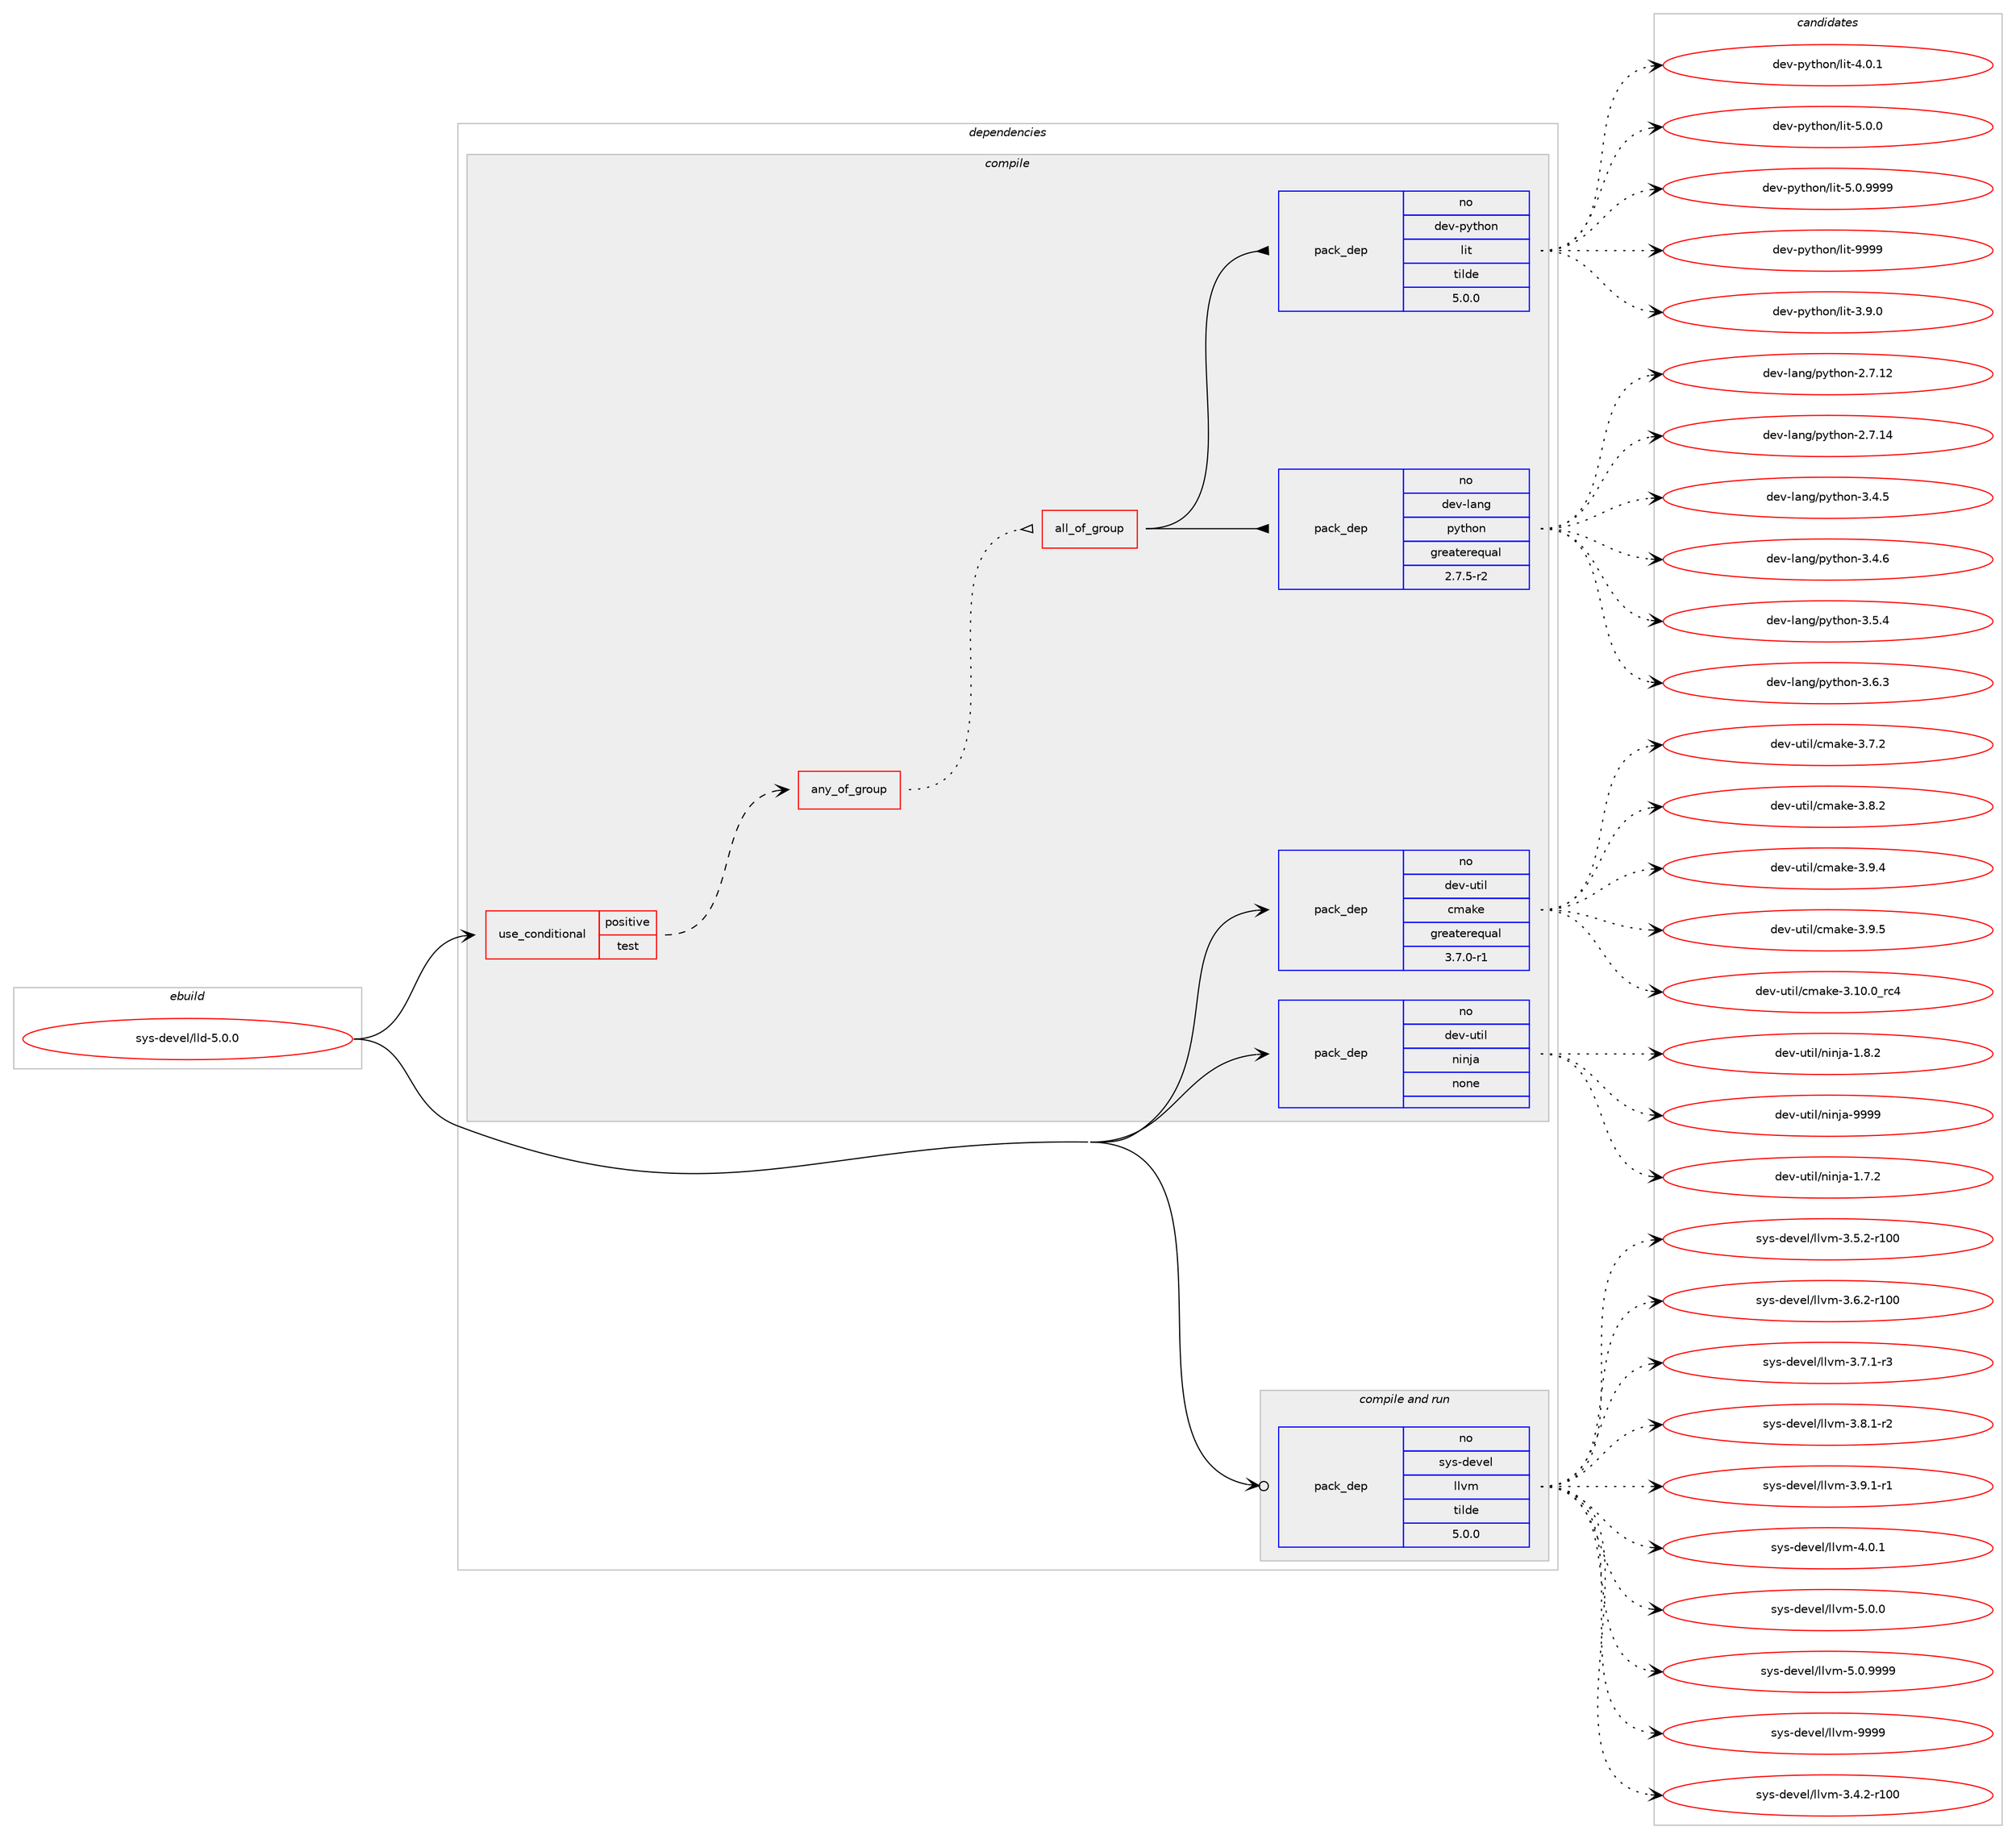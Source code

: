digraph prolog {

# *************
# Graph options
# *************

newrank=true;
concentrate=true;
compound=true;
graph [rankdir=LR,fontname=Helvetica,fontsize=10,ranksep=1.5];#, ranksep=2.5, nodesep=0.2];
edge  [arrowhead=vee];
node  [fontname=Helvetica,fontsize=10];

# **********
# The ebuild
# **********

subgraph cluster_leftcol {
color=gray;
rank=same;
label=<<i>ebuild</i>>;
id [label="sys-devel/lld-5.0.0", color=red, width=4, href="../sys-devel/lld-5.0.0.svg"];
}

# ****************
# The dependencies
# ****************

subgraph cluster_midcol {
color=gray;
label=<<i>dependencies</i>>;
subgraph cluster_compile {
fillcolor="#eeeeee";
style=filled;
label=<<i>compile</i>>;
subgraph cond116240 {
dependency485128 [label=<<TABLE BORDER="0" CELLBORDER="1" CELLSPACING="0" CELLPADDING="4"><TR><TD ROWSPAN="3" CELLPADDING="10">use_conditional</TD></TR><TR><TD>positive</TD></TR><TR><TD>test</TD></TR></TABLE>>, shape=none, color=red];
subgraph any8155 {
dependency485129 [label=<<TABLE BORDER="0" CELLBORDER="1" CELLSPACING="0" CELLPADDING="4"><TR><TD CELLPADDING="10">any_of_group</TD></TR></TABLE>>, shape=none, color=red];subgraph all288 {
dependency485130 [label=<<TABLE BORDER="0" CELLBORDER="1" CELLSPACING="0" CELLPADDING="4"><TR><TD CELLPADDING="10">all_of_group</TD></TR></TABLE>>, shape=none, color=red];subgraph pack360448 {
dependency485131 [label=<<TABLE BORDER="0" CELLBORDER="1" CELLSPACING="0" CELLPADDING="4" WIDTH="220"><TR><TD ROWSPAN="6" CELLPADDING="30">pack_dep</TD></TR><TR><TD WIDTH="110">no</TD></TR><TR><TD>dev-lang</TD></TR><TR><TD>python</TD></TR><TR><TD>greaterequal</TD></TR><TR><TD>2.7.5-r2</TD></TR></TABLE>>, shape=none, color=blue];
}
dependency485130:e -> dependency485131:w [weight=20,style="solid",arrowhead="inv"];
subgraph pack360449 {
dependency485132 [label=<<TABLE BORDER="0" CELLBORDER="1" CELLSPACING="0" CELLPADDING="4" WIDTH="220"><TR><TD ROWSPAN="6" CELLPADDING="30">pack_dep</TD></TR><TR><TD WIDTH="110">no</TD></TR><TR><TD>dev-python</TD></TR><TR><TD>lit</TD></TR><TR><TD>tilde</TD></TR><TR><TD>5.0.0</TD></TR></TABLE>>, shape=none, color=blue];
}
dependency485130:e -> dependency485132:w [weight=20,style="solid",arrowhead="inv"];
}
dependency485129:e -> dependency485130:w [weight=20,style="dotted",arrowhead="oinv"];
}
dependency485128:e -> dependency485129:w [weight=20,style="dashed",arrowhead="vee"];
}
id:e -> dependency485128:w [weight=20,style="solid",arrowhead="vee"];
subgraph pack360450 {
dependency485133 [label=<<TABLE BORDER="0" CELLBORDER="1" CELLSPACING="0" CELLPADDING="4" WIDTH="220"><TR><TD ROWSPAN="6" CELLPADDING="30">pack_dep</TD></TR><TR><TD WIDTH="110">no</TD></TR><TR><TD>dev-util</TD></TR><TR><TD>cmake</TD></TR><TR><TD>greaterequal</TD></TR><TR><TD>3.7.0-r1</TD></TR></TABLE>>, shape=none, color=blue];
}
id:e -> dependency485133:w [weight=20,style="solid",arrowhead="vee"];
subgraph pack360451 {
dependency485134 [label=<<TABLE BORDER="0" CELLBORDER="1" CELLSPACING="0" CELLPADDING="4" WIDTH="220"><TR><TD ROWSPAN="6" CELLPADDING="30">pack_dep</TD></TR><TR><TD WIDTH="110">no</TD></TR><TR><TD>dev-util</TD></TR><TR><TD>ninja</TD></TR><TR><TD>none</TD></TR><TR><TD></TD></TR></TABLE>>, shape=none, color=blue];
}
id:e -> dependency485134:w [weight=20,style="solid",arrowhead="vee"];
}
subgraph cluster_compileandrun {
fillcolor="#eeeeee";
style=filled;
label=<<i>compile and run</i>>;
subgraph pack360452 {
dependency485135 [label=<<TABLE BORDER="0" CELLBORDER="1" CELLSPACING="0" CELLPADDING="4" WIDTH="220"><TR><TD ROWSPAN="6" CELLPADDING="30">pack_dep</TD></TR><TR><TD WIDTH="110">no</TD></TR><TR><TD>sys-devel</TD></TR><TR><TD>llvm</TD></TR><TR><TD>tilde</TD></TR><TR><TD>5.0.0</TD></TR></TABLE>>, shape=none, color=blue];
}
id:e -> dependency485135:w [weight=20,style="solid",arrowhead="odotvee"];
}
subgraph cluster_run {
fillcolor="#eeeeee";
style=filled;
label=<<i>run</i>>;
}
}

# **************
# The candidates
# **************

subgraph cluster_choices {
rank=same;
color=gray;
label=<<i>candidates</i>>;

subgraph choice360448 {
color=black;
nodesep=1;
choice10010111845108971101034711212111610411111045504655464950 [label="dev-lang/python-2.7.12", color=red, width=4,href="../dev-lang/python-2.7.12.svg"];
choice10010111845108971101034711212111610411111045504655464952 [label="dev-lang/python-2.7.14", color=red, width=4,href="../dev-lang/python-2.7.14.svg"];
choice100101118451089711010347112121116104111110455146524653 [label="dev-lang/python-3.4.5", color=red, width=4,href="../dev-lang/python-3.4.5.svg"];
choice100101118451089711010347112121116104111110455146524654 [label="dev-lang/python-3.4.6", color=red, width=4,href="../dev-lang/python-3.4.6.svg"];
choice100101118451089711010347112121116104111110455146534652 [label="dev-lang/python-3.5.4", color=red, width=4,href="../dev-lang/python-3.5.4.svg"];
choice100101118451089711010347112121116104111110455146544651 [label="dev-lang/python-3.6.3", color=red, width=4,href="../dev-lang/python-3.6.3.svg"];
dependency485131:e -> choice10010111845108971101034711212111610411111045504655464950:w [style=dotted,weight="100"];
dependency485131:e -> choice10010111845108971101034711212111610411111045504655464952:w [style=dotted,weight="100"];
dependency485131:e -> choice100101118451089711010347112121116104111110455146524653:w [style=dotted,weight="100"];
dependency485131:e -> choice100101118451089711010347112121116104111110455146524654:w [style=dotted,weight="100"];
dependency485131:e -> choice100101118451089711010347112121116104111110455146534652:w [style=dotted,weight="100"];
dependency485131:e -> choice100101118451089711010347112121116104111110455146544651:w [style=dotted,weight="100"];
}
subgraph choice360449 {
color=black;
nodesep=1;
choice1001011184511212111610411111047108105116455146574648 [label="dev-python/lit-3.9.0", color=red, width=4,href="../dev-python/lit-3.9.0.svg"];
choice1001011184511212111610411111047108105116455246484649 [label="dev-python/lit-4.0.1", color=red, width=4,href="../dev-python/lit-4.0.1.svg"];
choice1001011184511212111610411111047108105116455346484648 [label="dev-python/lit-5.0.0", color=red, width=4,href="../dev-python/lit-5.0.0.svg"];
choice1001011184511212111610411111047108105116455346484657575757 [label="dev-python/lit-5.0.9999", color=red, width=4,href="../dev-python/lit-5.0.9999.svg"];
choice10010111845112121116104111110471081051164557575757 [label="dev-python/lit-9999", color=red, width=4,href="../dev-python/lit-9999.svg"];
dependency485132:e -> choice1001011184511212111610411111047108105116455146574648:w [style=dotted,weight="100"];
dependency485132:e -> choice1001011184511212111610411111047108105116455246484649:w [style=dotted,weight="100"];
dependency485132:e -> choice1001011184511212111610411111047108105116455346484648:w [style=dotted,weight="100"];
dependency485132:e -> choice1001011184511212111610411111047108105116455346484657575757:w [style=dotted,weight="100"];
dependency485132:e -> choice10010111845112121116104111110471081051164557575757:w [style=dotted,weight="100"];
}
subgraph choice360450 {
color=black;
nodesep=1;
choice1001011184511711610510847991099710710145514649484648951149952 [label="dev-util/cmake-3.10.0_rc4", color=red, width=4,href="../dev-util/cmake-3.10.0_rc4.svg"];
choice10010111845117116105108479910997107101455146554650 [label="dev-util/cmake-3.7.2", color=red, width=4,href="../dev-util/cmake-3.7.2.svg"];
choice10010111845117116105108479910997107101455146564650 [label="dev-util/cmake-3.8.2", color=red, width=4,href="../dev-util/cmake-3.8.2.svg"];
choice10010111845117116105108479910997107101455146574652 [label="dev-util/cmake-3.9.4", color=red, width=4,href="../dev-util/cmake-3.9.4.svg"];
choice10010111845117116105108479910997107101455146574653 [label="dev-util/cmake-3.9.5", color=red, width=4,href="../dev-util/cmake-3.9.5.svg"];
dependency485133:e -> choice1001011184511711610510847991099710710145514649484648951149952:w [style=dotted,weight="100"];
dependency485133:e -> choice10010111845117116105108479910997107101455146554650:w [style=dotted,weight="100"];
dependency485133:e -> choice10010111845117116105108479910997107101455146564650:w [style=dotted,weight="100"];
dependency485133:e -> choice10010111845117116105108479910997107101455146574652:w [style=dotted,weight="100"];
dependency485133:e -> choice10010111845117116105108479910997107101455146574653:w [style=dotted,weight="100"];
}
subgraph choice360451 {
color=black;
nodesep=1;
choice100101118451171161051084711010511010697454946554650 [label="dev-util/ninja-1.7.2", color=red, width=4,href="../dev-util/ninja-1.7.2.svg"];
choice100101118451171161051084711010511010697454946564650 [label="dev-util/ninja-1.8.2", color=red, width=4,href="../dev-util/ninja-1.8.2.svg"];
choice1001011184511711610510847110105110106974557575757 [label="dev-util/ninja-9999", color=red, width=4,href="../dev-util/ninja-9999.svg"];
dependency485134:e -> choice100101118451171161051084711010511010697454946554650:w [style=dotted,weight="100"];
dependency485134:e -> choice100101118451171161051084711010511010697454946564650:w [style=dotted,weight="100"];
dependency485134:e -> choice1001011184511711610510847110105110106974557575757:w [style=dotted,weight="100"];
}
subgraph choice360452 {
color=black;
nodesep=1;
choice115121115451001011181011084710810811810945514652465045114494848 [label="sys-devel/llvm-3.4.2-r100", color=red, width=4,href="../sys-devel/llvm-3.4.2-r100.svg"];
choice115121115451001011181011084710810811810945514653465045114494848 [label="sys-devel/llvm-3.5.2-r100", color=red, width=4,href="../sys-devel/llvm-3.5.2-r100.svg"];
choice115121115451001011181011084710810811810945514654465045114494848 [label="sys-devel/llvm-3.6.2-r100", color=red, width=4,href="../sys-devel/llvm-3.6.2-r100.svg"];
choice11512111545100101118101108471081081181094551465546494511451 [label="sys-devel/llvm-3.7.1-r3", color=red, width=4,href="../sys-devel/llvm-3.7.1-r3.svg"];
choice11512111545100101118101108471081081181094551465646494511450 [label="sys-devel/llvm-3.8.1-r2", color=red, width=4,href="../sys-devel/llvm-3.8.1-r2.svg"];
choice11512111545100101118101108471081081181094551465746494511449 [label="sys-devel/llvm-3.9.1-r1", color=red, width=4,href="../sys-devel/llvm-3.9.1-r1.svg"];
choice1151211154510010111810110847108108118109455246484649 [label="sys-devel/llvm-4.0.1", color=red, width=4,href="../sys-devel/llvm-4.0.1.svg"];
choice1151211154510010111810110847108108118109455346484648 [label="sys-devel/llvm-5.0.0", color=red, width=4,href="../sys-devel/llvm-5.0.0.svg"];
choice1151211154510010111810110847108108118109455346484657575757 [label="sys-devel/llvm-5.0.9999", color=red, width=4,href="../sys-devel/llvm-5.0.9999.svg"];
choice11512111545100101118101108471081081181094557575757 [label="sys-devel/llvm-9999", color=red, width=4,href="../sys-devel/llvm-9999.svg"];
dependency485135:e -> choice115121115451001011181011084710810811810945514652465045114494848:w [style=dotted,weight="100"];
dependency485135:e -> choice115121115451001011181011084710810811810945514653465045114494848:w [style=dotted,weight="100"];
dependency485135:e -> choice115121115451001011181011084710810811810945514654465045114494848:w [style=dotted,weight="100"];
dependency485135:e -> choice11512111545100101118101108471081081181094551465546494511451:w [style=dotted,weight="100"];
dependency485135:e -> choice11512111545100101118101108471081081181094551465646494511450:w [style=dotted,weight="100"];
dependency485135:e -> choice11512111545100101118101108471081081181094551465746494511449:w [style=dotted,weight="100"];
dependency485135:e -> choice1151211154510010111810110847108108118109455246484649:w [style=dotted,weight="100"];
dependency485135:e -> choice1151211154510010111810110847108108118109455346484648:w [style=dotted,weight="100"];
dependency485135:e -> choice1151211154510010111810110847108108118109455346484657575757:w [style=dotted,weight="100"];
dependency485135:e -> choice11512111545100101118101108471081081181094557575757:w [style=dotted,weight="100"];
}
}

}
